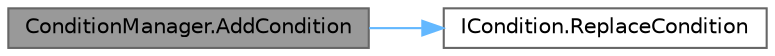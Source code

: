 digraph "ConditionManager.AddCondition"
{
 // LATEX_PDF_SIZE
  bgcolor="transparent";
  edge [fontname=Helvetica,fontsize=10,labelfontname=Helvetica,labelfontsize=10];
  node [fontname=Helvetica,fontsize=10,shape=box,height=0.2,width=0.4];
  rankdir="LR";
  Node1 [id="Node000001",label="ConditionManager.AddCondition",height=0.2,width=0.4,color="gray40", fillcolor="grey60", style="filled", fontcolor="black",tooltip=" "];
  Node1 -> Node2 [id="edge2_Node000001_Node000002",color="steelblue1",style="solid",tooltip=" "];
  Node2 [id="Node000002",label="ICondition.ReplaceCondition",height=0.2,width=0.4,color="grey40", fillcolor="white", style="filled",URL="$interface_i_condition.html#adc48ca2ce7dd027e0c3e28faa92f6800",tooltip=" "];
}
